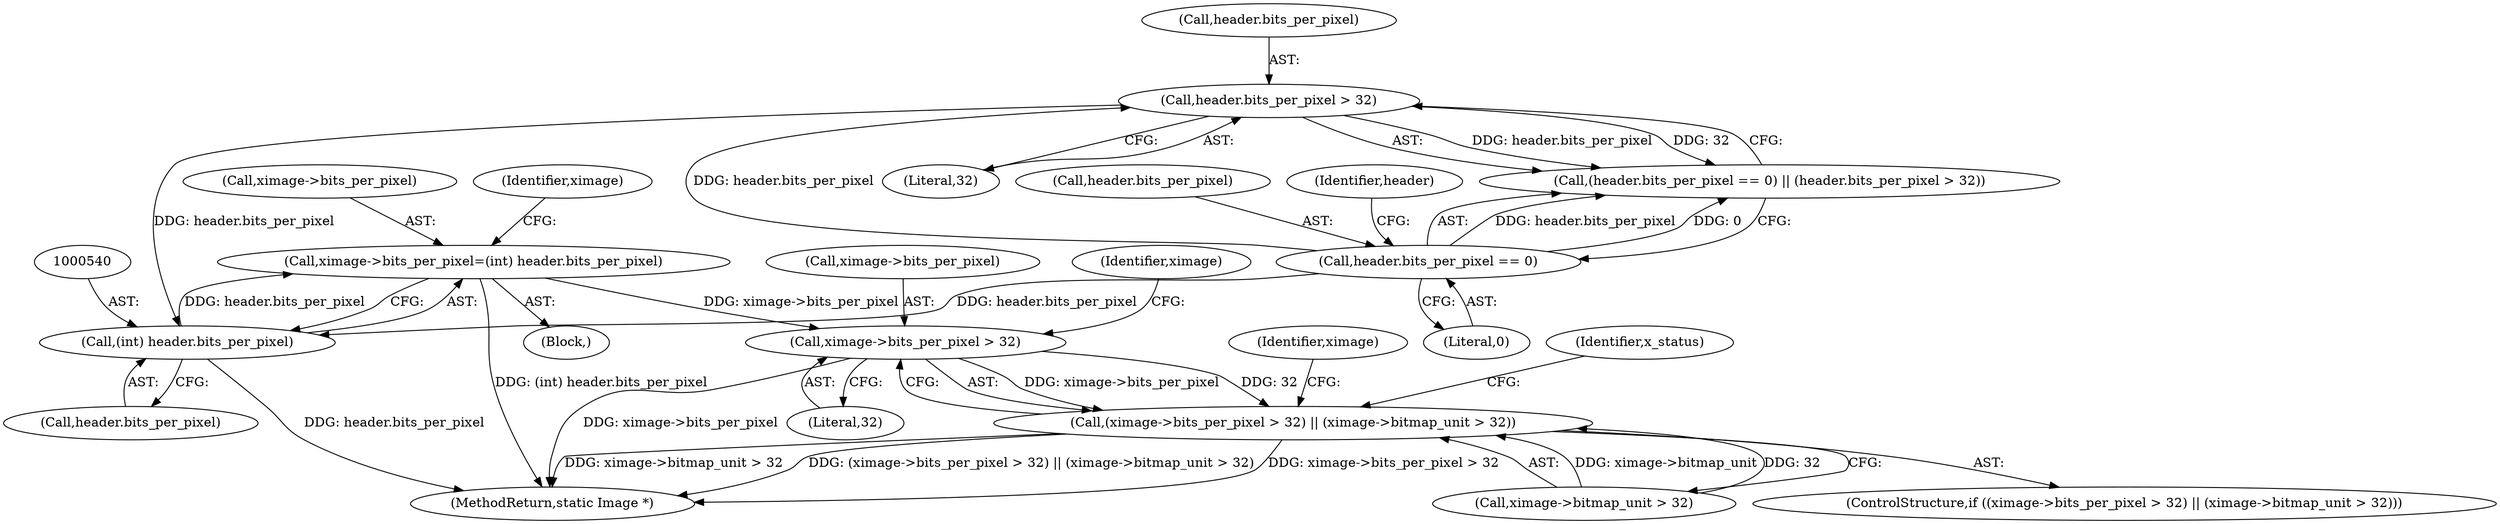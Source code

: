 digraph "0_ImageMagick6_f663dfb8431c97d95682a2b533cca1c8233d21b4@pointer" {
"1000535" [label="(Call,ximage->bits_per_pixel=(int) header.bits_per_pixel)"];
"1000539" [label="(Call,(int) header.bits_per_pixel)"];
"1000258" [label="(Call,header.bits_per_pixel > 32)"];
"1000253" [label="(Call,header.bits_per_pixel == 0)"];
"1000647" [label="(Call,ximage->bits_per_pixel > 32)"];
"1000646" [label="(Call,(ximage->bits_per_pixel > 32) || (ximage->bitmap_unit > 32))"];
"1000659" [label="(Identifier,ximage)"];
"1000654" [label="(Identifier,ximage)"];
"1000651" [label="(Literal,32)"];
"1000252" [label="(Call,(header.bits_per_pixel == 0) || (header.bits_per_pixel > 32))"];
"1000116" [label="(Block,)"];
"1000546" [label="(Identifier,ximage)"];
"1000652" [label="(Call,ximage->bitmap_unit > 32)"];
"1000668" [label="(Identifier,x_status)"];
"1000646" [label="(Call,(ximage->bits_per_pixel > 32) || (ximage->bitmap_unit > 32))"];
"1000257" [label="(Literal,0)"];
"1000648" [label="(Call,ximage->bits_per_pixel)"];
"1000254" [label="(Call,header.bits_per_pixel)"];
"1000260" [label="(Identifier,header)"];
"1000536" [label="(Call,ximage->bits_per_pixel)"];
"1000253" [label="(Call,header.bits_per_pixel == 0)"];
"1000645" [label="(ControlStructure,if ((ximage->bits_per_pixel > 32) || (ximage->bitmap_unit > 32)))"];
"1000539" [label="(Call,(int) header.bits_per_pixel)"];
"1001840" [label="(MethodReturn,static Image *)"];
"1000262" [label="(Literal,32)"];
"1000535" [label="(Call,ximage->bits_per_pixel=(int) header.bits_per_pixel)"];
"1000647" [label="(Call,ximage->bits_per_pixel > 32)"];
"1000259" [label="(Call,header.bits_per_pixel)"];
"1000541" [label="(Call,header.bits_per_pixel)"];
"1000258" [label="(Call,header.bits_per_pixel > 32)"];
"1000535" -> "1000116"  [label="AST: "];
"1000535" -> "1000539"  [label="CFG: "];
"1000536" -> "1000535"  [label="AST: "];
"1000539" -> "1000535"  [label="AST: "];
"1000546" -> "1000535"  [label="CFG: "];
"1000535" -> "1001840"  [label="DDG: (int) header.bits_per_pixel"];
"1000539" -> "1000535"  [label="DDG: header.bits_per_pixel"];
"1000535" -> "1000647"  [label="DDG: ximage->bits_per_pixel"];
"1000539" -> "1000541"  [label="CFG: "];
"1000540" -> "1000539"  [label="AST: "];
"1000541" -> "1000539"  [label="AST: "];
"1000539" -> "1001840"  [label="DDG: header.bits_per_pixel"];
"1000258" -> "1000539"  [label="DDG: header.bits_per_pixel"];
"1000253" -> "1000539"  [label="DDG: header.bits_per_pixel"];
"1000258" -> "1000252"  [label="AST: "];
"1000258" -> "1000262"  [label="CFG: "];
"1000259" -> "1000258"  [label="AST: "];
"1000262" -> "1000258"  [label="AST: "];
"1000252" -> "1000258"  [label="CFG: "];
"1000258" -> "1000252"  [label="DDG: header.bits_per_pixel"];
"1000258" -> "1000252"  [label="DDG: 32"];
"1000253" -> "1000258"  [label="DDG: header.bits_per_pixel"];
"1000253" -> "1000252"  [label="AST: "];
"1000253" -> "1000257"  [label="CFG: "];
"1000254" -> "1000253"  [label="AST: "];
"1000257" -> "1000253"  [label="AST: "];
"1000260" -> "1000253"  [label="CFG: "];
"1000252" -> "1000253"  [label="CFG: "];
"1000253" -> "1000252"  [label="DDG: header.bits_per_pixel"];
"1000253" -> "1000252"  [label="DDG: 0"];
"1000647" -> "1000646"  [label="AST: "];
"1000647" -> "1000651"  [label="CFG: "];
"1000648" -> "1000647"  [label="AST: "];
"1000651" -> "1000647"  [label="AST: "];
"1000654" -> "1000647"  [label="CFG: "];
"1000646" -> "1000647"  [label="CFG: "];
"1000647" -> "1001840"  [label="DDG: ximage->bits_per_pixel"];
"1000647" -> "1000646"  [label="DDG: ximage->bits_per_pixel"];
"1000647" -> "1000646"  [label="DDG: 32"];
"1000646" -> "1000645"  [label="AST: "];
"1000646" -> "1000652"  [label="CFG: "];
"1000652" -> "1000646"  [label="AST: "];
"1000659" -> "1000646"  [label="CFG: "];
"1000668" -> "1000646"  [label="CFG: "];
"1000646" -> "1001840"  [label="DDG: (ximage->bits_per_pixel > 32) || (ximage->bitmap_unit > 32)"];
"1000646" -> "1001840"  [label="DDG: ximage->bits_per_pixel > 32"];
"1000646" -> "1001840"  [label="DDG: ximage->bitmap_unit > 32"];
"1000652" -> "1000646"  [label="DDG: ximage->bitmap_unit"];
"1000652" -> "1000646"  [label="DDG: 32"];
}
